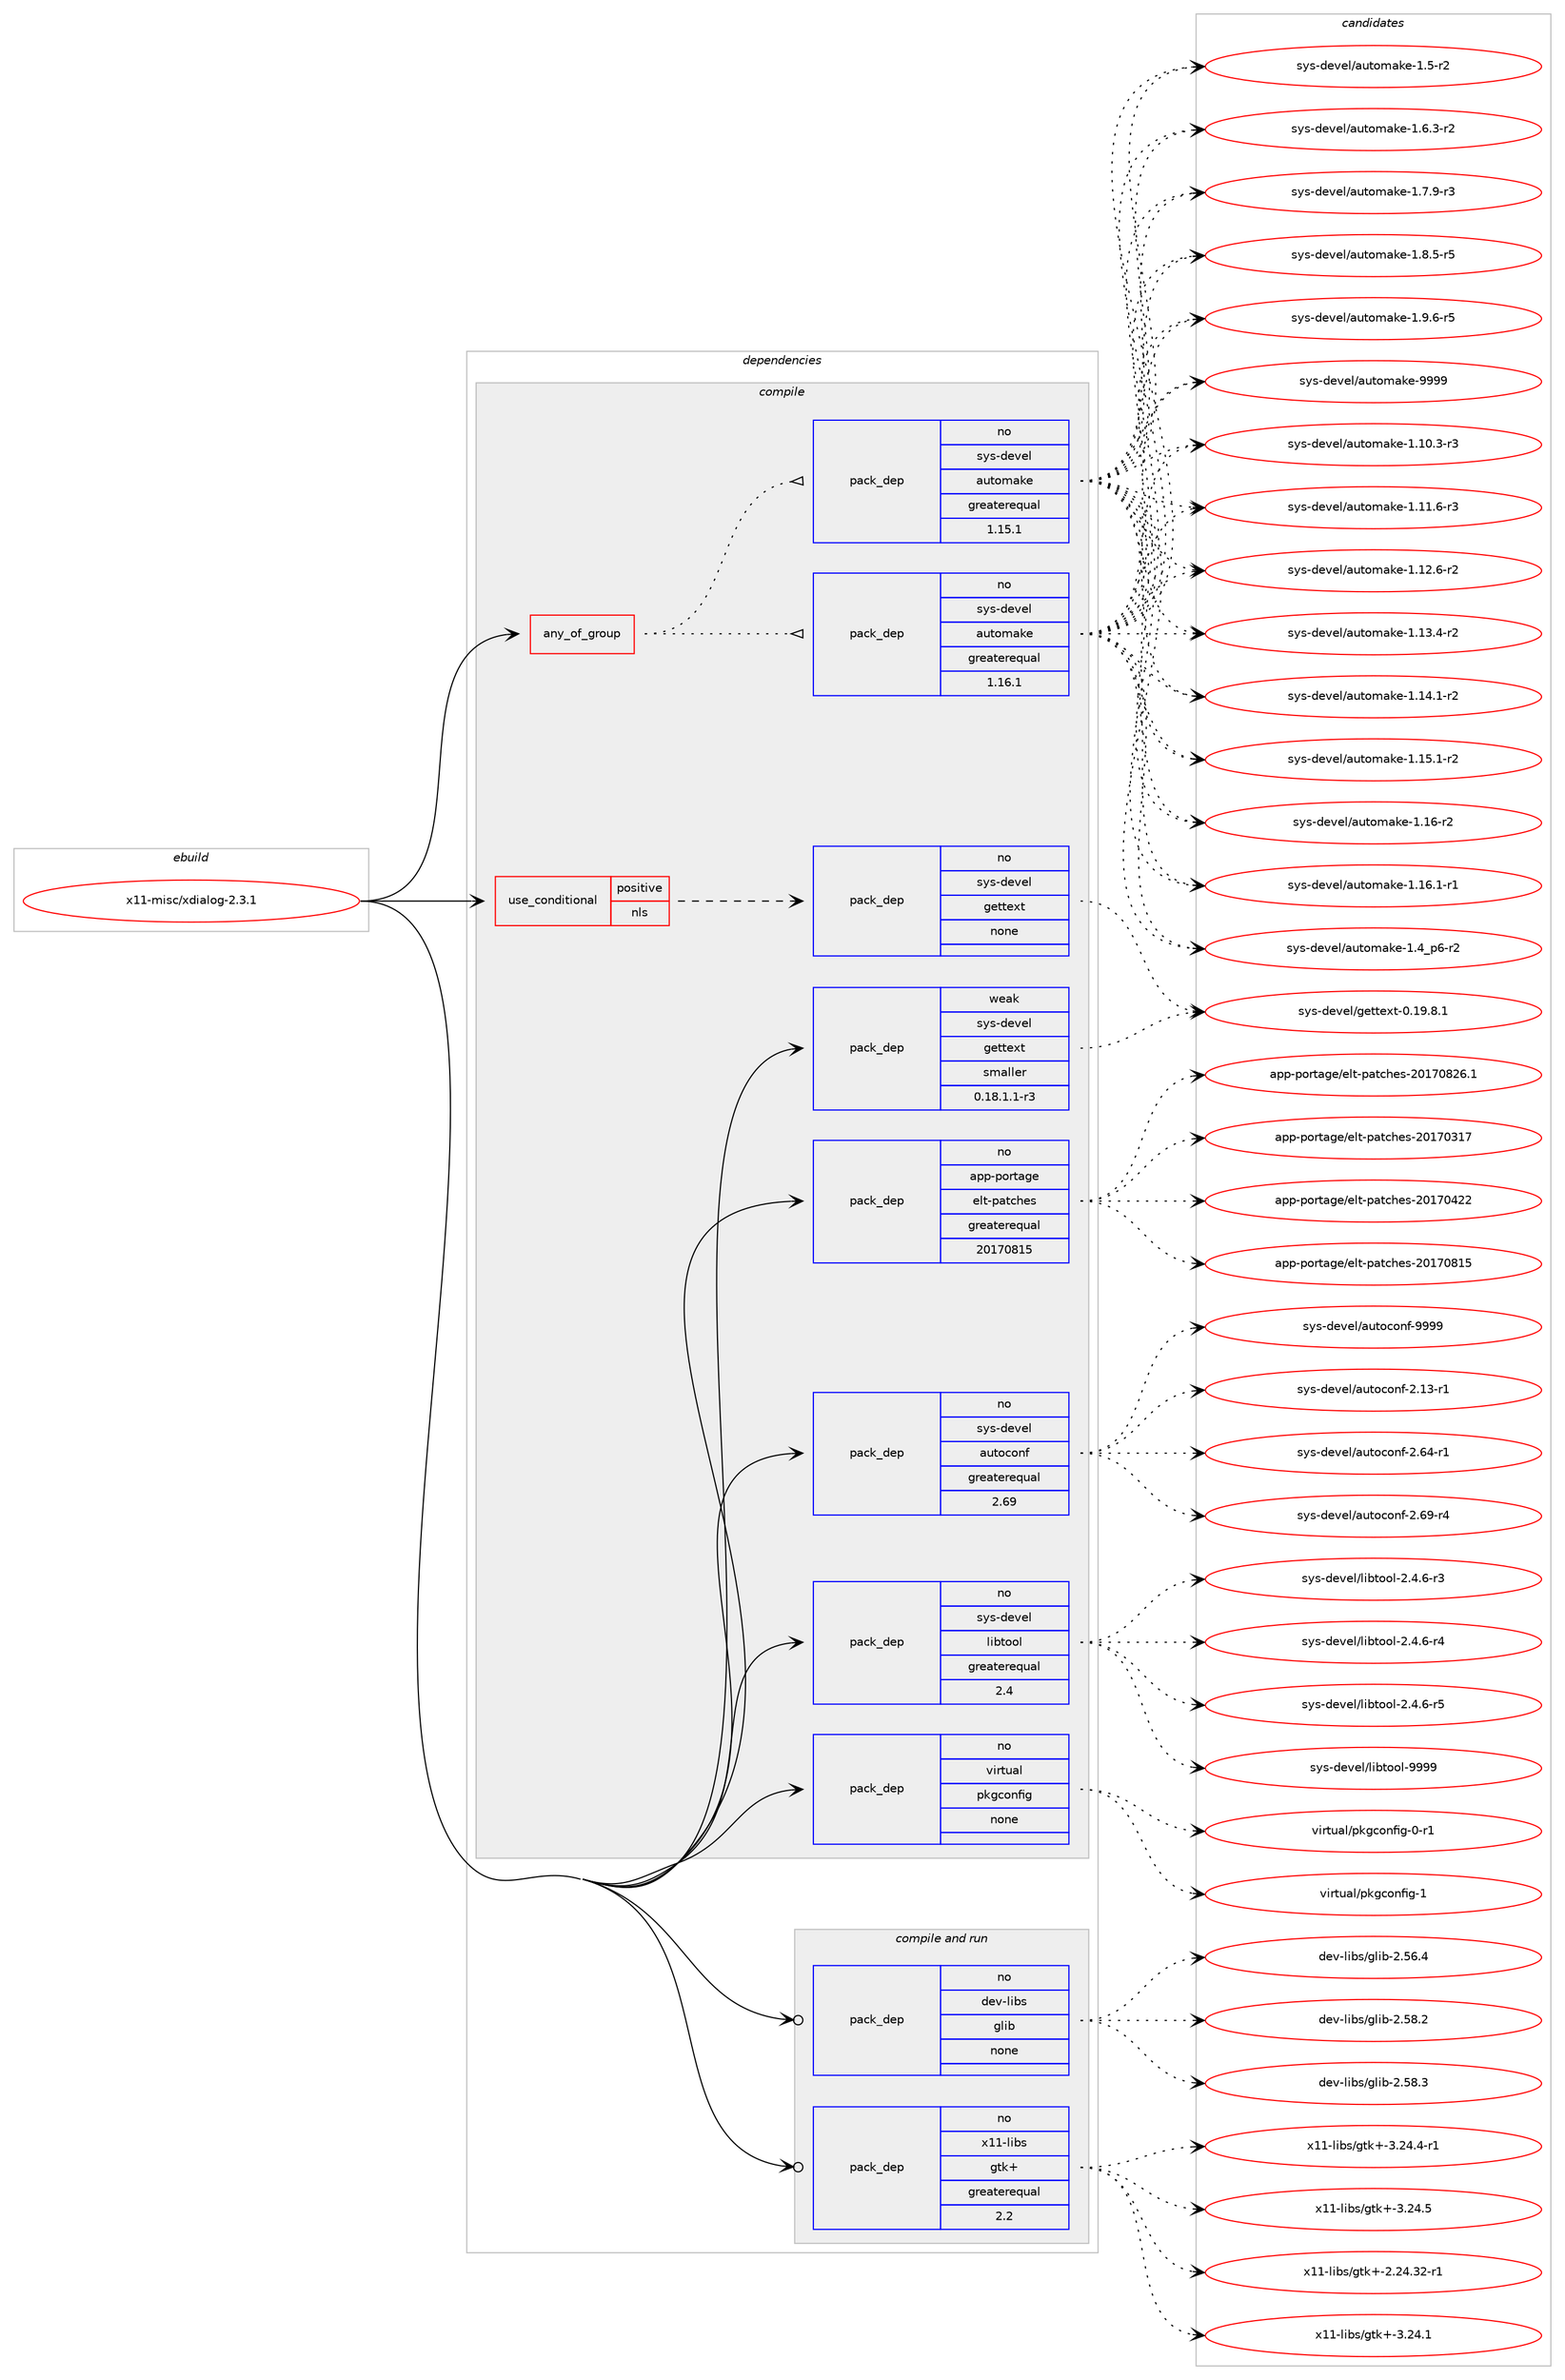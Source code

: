 digraph prolog {

# *************
# Graph options
# *************

newrank=true;
concentrate=true;
compound=true;
graph [rankdir=LR,fontname=Helvetica,fontsize=10,ranksep=1.5];#, ranksep=2.5, nodesep=0.2];
edge  [arrowhead=vee];
node  [fontname=Helvetica,fontsize=10];

# **********
# The ebuild
# **********

subgraph cluster_leftcol {
color=gray;
rank=same;
label=<<i>ebuild</i>>;
id [label="x11-misc/xdialog-2.3.1", color=red, width=4, href="../x11-misc/xdialog-2.3.1.svg"];
}

# ****************
# The dependencies
# ****************

subgraph cluster_midcol {
color=gray;
label=<<i>dependencies</i>>;
subgraph cluster_compile {
fillcolor="#eeeeee";
style=filled;
label=<<i>compile</i>>;
subgraph any28729 {
dependency1765467 [label=<<TABLE BORDER="0" CELLBORDER="1" CELLSPACING="0" CELLPADDING="4"><TR><TD CELLPADDING="10">any_of_group</TD></TR></TABLE>>, shape=none, color=red];subgraph pack1268944 {
dependency1765468 [label=<<TABLE BORDER="0" CELLBORDER="1" CELLSPACING="0" CELLPADDING="4" WIDTH="220"><TR><TD ROWSPAN="6" CELLPADDING="30">pack_dep</TD></TR><TR><TD WIDTH="110">no</TD></TR><TR><TD>sys-devel</TD></TR><TR><TD>automake</TD></TR><TR><TD>greaterequal</TD></TR><TR><TD>1.16.1</TD></TR></TABLE>>, shape=none, color=blue];
}
dependency1765467:e -> dependency1765468:w [weight=20,style="dotted",arrowhead="oinv"];
subgraph pack1268945 {
dependency1765469 [label=<<TABLE BORDER="0" CELLBORDER="1" CELLSPACING="0" CELLPADDING="4" WIDTH="220"><TR><TD ROWSPAN="6" CELLPADDING="30">pack_dep</TD></TR><TR><TD WIDTH="110">no</TD></TR><TR><TD>sys-devel</TD></TR><TR><TD>automake</TD></TR><TR><TD>greaterequal</TD></TR><TR><TD>1.15.1</TD></TR></TABLE>>, shape=none, color=blue];
}
dependency1765467:e -> dependency1765469:w [weight=20,style="dotted",arrowhead="oinv"];
}
id:e -> dependency1765467:w [weight=20,style="solid",arrowhead="vee"];
subgraph cond466786 {
dependency1765470 [label=<<TABLE BORDER="0" CELLBORDER="1" CELLSPACING="0" CELLPADDING="4"><TR><TD ROWSPAN="3" CELLPADDING="10">use_conditional</TD></TR><TR><TD>positive</TD></TR><TR><TD>nls</TD></TR></TABLE>>, shape=none, color=red];
subgraph pack1268946 {
dependency1765471 [label=<<TABLE BORDER="0" CELLBORDER="1" CELLSPACING="0" CELLPADDING="4" WIDTH="220"><TR><TD ROWSPAN="6" CELLPADDING="30">pack_dep</TD></TR><TR><TD WIDTH="110">no</TD></TR><TR><TD>sys-devel</TD></TR><TR><TD>gettext</TD></TR><TR><TD>none</TD></TR><TR><TD></TD></TR></TABLE>>, shape=none, color=blue];
}
dependency1765470:e -> dependency1765471:w [weight=20,style="dashed",arrowhead="vee"];
}
id:e -> dependency1765470:w [weight=20,style="solid",arrowhead="vee"];
subgraph pack1268947 {
dependency1765472 [label=<<TABLE BORDER="0" CELLBORDER="1" CELLSPACING="0" CELLPADDING="4" WIDTH="220"><TR><TD ROWSPAN="6" CELLPADDING="30">pack_dep</TD></TR><TR><TD WIDTH="110">no</TD></TR><TR><TD>app-portage</TD></TR><TR><TD>elt-patches</TD></TR><TR><TD>greaterequal</TD></TR><TR><TD>20170815</TD></TR></TABLE>>, shape=none, color=blue];
}
id:e -> dependency1765472:w [weight=20,style="solid",arrowhead="vee"];
subgraph pack1268948 {
dependency1765473 [label=<<TABLE BORDER="0" CELLBORDER="1" CELLSPACING="0" CELLPADDING="4" WIDTH="220"><TR><TD ROWSPAN="6" CELLPADDING="30">pack_dep</TD></TR><TR><TD WIDTH="110">no</TD></TR><TR><TD>sys-devel</TD></TR><TR><TD>autoconf</TD></TR><TR><TD>greaterequal</TD></TR><TR><TD>2.69</TD></TR></TABLE>>, shape=none, color=blue];
}
id:e -> dependency1765473:w [weight=20,style="solid",arrowhead="vee"];
subgraph pack1268949 {
dependency1765474 [label=<<TABLE BORDER="0" CELLBORDER="1" CELLSPACING="0" CELLPADDING="4" WIDTH="220"><TR><TD ROWSPAN="6" CELLPADDING="30">pack_dep</TD></TR><TR><TD WIDTH="110">no</TD></TR><TR><TD>sys-devel</TD></TR><TR><TD>libtool</TD></TR><TR><TD>greaterequal</TD></TR><TR><TD>2.4</TD></TR></TABLE>>, shape=none, color=blue];
}
id:e -> dependency1765474:w [weight=20,style="solid",arrowhead="vee"];
subgraph pack1268950 {
dependency1765475 [label=<<TABLE BORDER="0" CELLBORDER="1" CELLSPACING="0" CELLPADDING="4" WIDTH="220"><TR><TD ROWSPAN="6" CELLPADDING="30">pack_dep</TD></TR><TR><TD WIDTH="110">no</TD></TR><TR><TD>virtual</TD></TR><TR><TD>pkgconfig</TD></TR><TR><TD>none</TD></TR><TR><TD></TD></TR></TABLE>>, shape=none, color=blue];
}
id:e -> dependency1765475:w [weight=20,style="solid",arrowhead="vee"];
subgraph pack1268951 {
dependency1765476 [label=<<TABLE BORDER="0" CELLBORDER="1" CELLSPACING="0" CELLPADDING="4" WIDTH="220"><TR><TD ROWSPAN="6" CELLPADDING="30">pack_dep</TD></TR><TR><TD WIDTH="110">weak</TD></TR><TR><TD>sys-devel</TD></TR><TR><TD>gettext</TD></TR><TR><TD>smaller</TD></TR><TR><TD>0.18.1.1-r3</TD></TR></TABLE>>, shape=none, color=blue];
}
id:e -> dependency1765476:w [weight=20,style="solid",arrowhead="vee"];
}
subgraph cluster_compileandrun {
fillcolor="#eeeeee";
style=filled;
label=<<i>compile and run</i>>;
subgraph pack1268952 {
dependency1765477 [label=<<TABLE BORDER="0" CELLBORDER="1" CELLSPACING="0" CELLPADDING="4" WIDTH="220"><TR><TD ROWSPAN="6" CELLPADDING="30">pack_dep</TD></TR><TR><TD WIDTH="110">no</TD></TR><TR><TD>dev-libs</TD></TR><TR><TD>glib</TD></TR><TR><TD>none</TD></TR><TR><TD></TD></TR></TABLE>>, shape=none, color=blue];
}
id:e -> dependency1765477:w [weight=20,style="solid",arrowhead="odotvee"];
subgraph pack1268953 {
dependency1765478 [label=<<TABLE BORDER="0" CELLBORDER="1" CELLSPACING="0" CELLPADDING="4" WIDTH="220"><TR><TD ROWSPAN="6" CELLPADDING="30">pack_dep</TD></TR><TR><TD WIDTH="110">no</TD></TR><TR><TD>x11-libs</TD></TR><TR><TD>gtk+</TD></TR><TR><TD>greaterequal</TD></TR><TR><TD>2.2</TD></TR></TABLE>>, shape=none, color=blue];
}
id:e -> dependency1765478:w [weight=20,style="solid",arrowhead="odotvee"];
}
subgraph cluster_run {
fillcolor="#eeeeee";
style=filled;
label=<<i>run</i>>;
}
}

# **************
# The candidates
# **************

subgraph cluster_choices {
rank=same;
color=gray;
label=<<i>candidates</i>>;

subgraph choice1268944 {
color=black;
nodesep=1;
choice11512111545100101118101108479711711611110997107101454946494846514511451 [label="sys-devel/automake-1.10.3-r3", color=red, width=4,href="../sys-devel/automake-1.10.3-r3.svg"];
choice11512111545100101118101108479711711611110997107101454946494946544511451 [label="sys-devel/automake-1.11.6-r3", color=red, width=4,href="../sys-devel/automake-1.11.6-r3.svg"];
choice11512111545100101118101108479711711611110997107101454946495046544511450 [label="sys-devel/automake-1.12.6-r2", color=red, width=4,href="../sys-devel/automake-1.12.6-r2.svg"];
choice11512111545100101118101108479711711611110997107101454946495146524511450 [label="sys-devel/automake-1.13.4-r2", color=red, width=4,href="../sys-devel/automake-1.13.4-r2.svg"];
choice11512111545100101118101108479711711611110997107101454946495246494511450 [label="sys-devel/automake-1.14.1-r2", color=red, width=4,href="../sys-devel/automake-1.14.1-r2.svg"];
choice11512111545100101118101108479711711611110997107101454946495346494511450 [label="sys-devel/automake-1.15.1-r2", color=red, width=4,href="../sys-devel/automake-1.15.1-r2.svg"];
choice1151211154510010111810110847971171161111099710710145494649544511450 [label="sys-devel/automake-1.16-r2", color=red, width=4,href="../sys-devel/automake-1.16-r2.svg"];
choice11512111545100101118101108479711711611110997107101454946495446494511449 [label="sys-devel/automake-1.16.1-r1", color=red, width=4,href="../sys-devel/automake-1.16.1-r1.svg"];
choice115121115451001011181011084797117116111109971071014549465295112544511450 [label="sys-devel/automake-1.4_p6-r2", color=red, width=4,href="../sys-devel/automake-1.4_p6-r2.svg"];
choice11512111545100101118101108479711711611110997107101454946534511450 [label="sys-devel/automake-1.5-r2", color=red, width=4,href="../sys-devel/automake-1.5-r2.svg"];
choice115121115451001011181011084797117116111109971071014549465446514511450 [label="sys-devel/automake-1.6.3-r2", color=red, width=4,href="../sys-devel/automake-1.6.3-r2.svg"];
choice115121115451001011181011084797117116111109971071014549465546574511451 [label="sys-devel/automake-1.7.9-r3", color=red, width=4,href="../sys-devel/automake-1.7.9-r3.svg"];
choice115121115451001011181011084797117116111109971071014549465646534511453 [label="sys-devel/automake-1.8.5-r5", color=red, width=4,href="../sys-devel/automake-1.8.5-r5.svg"];
choice115121115451001011181011084797117116111109971071014549465746544511453 [label="sys-devel/automake-1.9.6-r5", color=red, width=4,href="../sys-devel/automake-1.9.6-r5.svg"];
choice115121115451001011181011084797117116111109971071014557575757 [label="sys-devel/automake-9999", color=red, width=4,href="../sys-devel/automake-9999.svg"];
dependency1765468:e -> choice11512111545100101118101108479711711611110997107101454946494846514511451:w [style=dotted,weight="100"];
dependency1765468:e -> choice11512111545100101118101108479711711611110997107101454946494946544511451:w [style=dotted,weight="100"];
dependency1765468:e -> choice11512111545100101118101108479711711611110997107101454946495046544511450:w [style=dotted,weight="100"];
dependency1765468:e -> choice11512111545100101118101108479711711611110997107101454946495146524511450:w [style=dotted,weight="100"];
dependency1765468:e -> choice11512111545100101118101108479711711611110997107101454946495246494511450:w [style=dotted,weight="100"];
dependency1765468:e -> choice11512111545100101118101108479711711611110997107101454946495346494511450:w [style=dotted,weight="100"];
dependency1765468:e -> choice1151211154510010111810110847971171161111099710710145494649544511450:w [style=dotted,weight="100"];
dependency1765468:e -> choice11512111545100101118101108479711711611110997107101454946495446494511449:w [style=dotted,weight="100"];
dependency1765468:e -> choice115121115451001011181011084797117116111109971071014549465295112544511450:w [style=dotted,weight="100"];
dependency1765468:e -> choice11512111545100101118101108479711711611110997107101454946534511450:w [style=dotted,weight="100"];
dependency1765468:e -> choice115121115451001011181011084797117116111109971071014549465446514511450:w [style=dotted,weight="100"];
dependency1765468:e -> choice115121115451001011181011084797117116111109971071014549465546574511451:w [style=dotted,weight="100"];
dependency1765468:e -> choice115121115451001011181011084797117116111109971071014549465646534511453:w [style=dotted,weight="100"];
dependency1765468:e -> choice115121115451001011181011084797117116111109971071014549465746544511453:w [style=dotted,weight="100"];
dependency1765468:e -> choice115121115451001011181011084797117116111109971071014557575757:w [style=dotted,weight="100"];
}
subgraph choice1268945 {
color=black;
nodesep=1;
choice11512111545100101118101108479711711611110997107101454946494846514511451 [label="sys-devel/automake-1.10.3-r3", color=red, width=4,href="../sys-devel/automake-1.10.3-r3.svg"];
choice11512111545100101118101108479711711611110997107101454946494946544511451 [label="sys-devel/automake-1.11.6-r3", color=red, width=4,href="../sys-devel/automake-1.11.6-r3.svg"];
choice11512111545100101118101108479711711611110997107101454946495046544511450 [label="sys-devel/automake-1.12.6-r2", color=red, width=4,href="../sys-devel/automake-1.12.6-r2.svg"];
choice11512111545100101118101108479711711611110997107101454946495146524511450 [label="sys-devel/automake-1.13.4-r2", color=red, width=4,href="../sys-devel/automake-1.13.4-r2.svg"];
choice11512111545100101118101108479711711611110997107101454946495246494511450 [label="sys-devel/automake-1.14.1-r2", color=red, width=4,href="../sys-devel/automake-1.14.1-r2.svg"];
choice11512111545100101118101108479711711611110997107101454946495346494511450 [label="sys-devel/automake-1.15.1-r2", color=red, width=4,href="../sys-devel/automake-1.15.1-r2.svg"];
choice1151211154510010111810110847971171161111099710710145494649544511450 [label="sys-devel/automake-1.16-r2", color=red, width=4,href="../sys-devel/automake-1.16-r2.svg"];
choice11512111545100101118101108479711711611110997107101454946495446494511449 [label="sys-devel/automake-1.16.1-r1", color=red, width=4,href="../sys-devel/automake-1.16.1-r1.svg"];
choice115121115451001011181011084797117116111109971071014549465295112544511450 [label="sys-devel/automake-1.4_p6-r2", color=red, width=4,href="../sys-devel/automake-1.4_p6-r2.svg"];
choice11512111545100101118101108479711711611110997107101454946534511450 [label="sys-devel/automake-1.5-r2", color=red, width=4,href="../sys-devel/automake-1.5-r2.svg"];
choice115121115451001011181011084797117116111109971071014549465446514511450 [label="sys-devel/automake-1.6.3-r2", color=red, width=4,href="../sys-devel/automake-1.6.3-r2.svg"];
choice115121115451001011181011084797117116111109971071014549465546574511451 [label="sys-devel/automake-1.7.9-r3", color=red, width=4,href="../sys-devel/automake-1.7.9-r3.svg"];
choice115121115451001011181011084797117116111109971071014549465646534511453 [label="sys-devel/automake-1.8.5-r5", color=red, width=4,href="../sys-devel/automake-1.8.5-r5.svg"];
choice115121115451001011181011084797117116111109971071014549465746544511453 [label="sys-devel/automake-1.9.6-r5", color=red, width=4,href="../sys-devel/automake-1.9.6-r5.svg"];
choice115121115451001011181011084797117116111109971071014557575757 [label="sys-devel/automake-9999", color=red, width=4,href="../sys-devel/automake-9999.svg"];
dependency1765469:e -> choice11512111545100101118101108479711711611110997107101454946494846514511451:w [style=dotted,weight="100"];
dependency1765469:e -> choice11512111545100101118101108479711711611110997107101454946494946544511451:w [style=dotted,weight="100"];
dependency1765469:e -> choice11512111545100101118101108479711711611110997107101454946495046544511450:w [style=dotted,weight="100"];
dependency1765469:e -> choice11512111545100101118101108479711711611110997107101454946495146524511450:w [style=dotted,weight="100"];
dependency1765469:e -> choice11512111545100101118101108479711711611110997107101454946495246494511450:w [style=dotted,weight="100"];
dependency1765469:e -> choice11512111545100101118101108479711711611110997107101454946495346494511450:w [style=dotted,weight="100"];
dependency1765469:e -> choice1151211154510010111810110847971171161111099710710145494649544511450:w [style=dotted,weight="100"];
dependency1765469:e -> choice11512111545100101118101108479711711611110997107101454946495446494511449:w [style=dotted,weight="100"];
dependency1765469:e -> choice115121115451001011181011084797117116111109971071014549465295112544511450:w [style=dotted,weight="100"];
dependency1765469:e -> choice11512111545100101118101108479711711611110997107101454946534511450:w [style=dotted,weight="100"];
dependency1765469:e -> choice115121115451001011181011084797117116111109971071014549465446514511450:w [style=dotted,weight="100"];
dependency1765469:e -> choice115121115451001011181011084797117116111109971071014549465546574511451:w [style=dotted,weight="100"];
dependency1765469:e -> choice115121115451001011181011084797117116111109971071014549465646534511453:w [style=dotted,weight="100"];
dependency1765469:e -> choice115121115451001011181011084797117116111109971071014549465746544511453:w [style=dotted,weight="100"];
dependency1765469:e -> choice115121115451001011181011084797117116111109971071014557575757:w [style=dotted,weight="100"];
}
subgraph choice1268946 {
color=black;
nodesep=1;
choice1151211154510010111810110847103101116116101120116454846495746564649 [label="sys-devel/gettext-0.19.8.1", color=red, width=4,href="../sys-devel/gettext-0.19.8.1.svg"];
dependency1765471:e -> choice1151211154510010111810110847103101116116101120116454846495746564649:w [style=dotted,weight="100"];
}
subgraph choice1268947 {
color=black;
nodesep=1;
choice97112112451121111141169710310147101108116451129711699104101115455048495548514955 [label="app-portage/elt-patches-20170317", color=red, width=4,href="../app-portage/elt-patches-20170317.svg"];
choice97112112451121111141169710310147101108116451129711699104101115455048495548525050 [label="app-portage/elt-patches-20170422", color=red, width=4,href="../app-portage/elt-patches-20170422.svg"];
choice97112112451121111141169710310147101108116451129711699104101115455048495548564953 [label="app-portage/elt-patches-20170815", color=red, width=4,href="../app-portage/elt-patches-20170815.svg"];
choice971121124511211111411697103101471011081164511297116991041011154550484955485650544649 [label="app-portage/elt-patches-20170826.1", color=red, width=4,href="../app-portage/elt-patches-20170826.1.svg"];
dependency1765472:e -> choice97112112451121111141169710310147101108116451129711699104101115455048495548514955:w [style=dotted,weight="100"];
dependency1765472:e -> choice97112112451121111141169710310147101108116451129711699104101115455048495548525050:w [style=dotted,weight="100"];
dependency1765472:e -> choice97112112451121111141169710310147101108116451129711699104101115455048495548564953:w [style=dotted,weight="100"];
dependency1765472:e -> choice971121124511211111411697103101471011081164511297116991041011154550484955485650544649:w [style=dotted,weight="100"];
}
subgraph choice1268948 {
color=black;
nodesep=1;
choice1151211154510010111810110847971171161119911111010245504649514511449 [label="sys-devel/autoconf-2.13-r1", color=red, width=4,href="../sys-devel/autoconf-2.13-r1.svg"];
choice1151211154510010111810110847971171161119911111010245504654524511449 [label="sys-devel/autoconf-2.64-r1", color=red, width=4,href="../sys-devel/autoconf-2.64-r1.svg"];
choice1151211154510010111810110847971171161119911111010245504654574511452 [label="sys-devel/autoconf-2.69-r4", color=red, width=4,href="../sys-devel/autoconf-2.69-r4.svg"];
choice115121115451001011181011084797117116111991111101024557575757 [label="sys-devel/autoconf-9999", color=red, width=4,href="../sys-devel/autoconf-9999.svg"];
dependency1765473:e -> choice1151211154510010111810110847971171161119911111010245504649514511449:w [style=dotted,weight="100"];
dependency1765473:e -> choice1151211154510010111810110847971171161119911111010245504654524511449:w [style=dotted,weight="100"];
dependency1765473:e -> choice1151211154510010111810110847971171161119911111010245504654574511452:w [style=dotted,weight="100"];
dependency1765473:e -> choice115121115451001011181011084797117116111991111101024557575757:w [style=dotted,weight="100"];
}
subgraph choice1268949 {
color=black;
nodesep=1;
choice1151211154510010111810110847108105981161111111084550465246544511451 [label="sys-devel/libtool-2.4.6-r3", color=red, width=4,href="../sys-devel/libtool-2.4.6-r3.svg"];
choice1151211154510010111810110847108105981161111111084550465246544511452 [label="sys-devel/libtool-2.4.6-r4", color=red, width=4,href="../sys-devel/libtool-2.4.6-r4.svg"];
choice1151211154510010111810110847108105981161111111084550465246544511453 [label="sys-devel/libtool-2.4.6-r5", color=red, width=4,href="../sys-devel/libtool-2.4.6-r5.svg"];
choice1151211154510010111810110847108105981161111111084557575757 [label="sys-devel/libtool-9999", color=red, width=4,href="../sys-devel/libtool-9999.svg"];
dependency1765474:e -> choice1151211154510010111810110847108105981161111111084550465246544511451:w [style=dotted,weight="100"];
dependency1765474:e -> choice1151211154510010111810110847108105981161111111084550465246544511452:w [style=dotted,weight="100"];
dependency1765474:e -> choice1151211154510010111810110847108105981161111111084550465246544511453:w [style=dotted,weight="100"];
dependency1765474:e -> choice1151211154510010111810110847108105981161111111084557575757:w [style=dotted,weight="100"];
}
subgraph choice1268950 {
color=black;
nodesep=1;
choice11810511411611797108471121071039911111010210510345484511449 [label="virtual/pkgconfig-0-r1", color=red, width=4,href="../virtual/pkgconfig-0-r1.svg"];
choice1181051141161179710847112107103991111101021051034549 [label="virtual/pkgconfig-1", color=red, width=4,href="../virtual/pkgconfig-1.svg"];
dependency1765475:e -> choice11810511411611797108471121071039911111010210510345484511449:w [style=dotted,weight="100"];
dependency1765475:e -> choice1181051141161179710847112107103991111101021051034549:w [style=dotted,weight="100"];
}
subgraph choice1268951 {
color=black;
nodesep=1;
choice1151211154510010111810110847103101116116101120116454846495746564649 [label="sys-devel/gettext-0.19.8.1", color=red, width=4,href="../sys-devel/gettext-0.19.8.1.svg"];
dependency1765476:e -> choice1151211154510010111810110847103101116116101120116454846495746564649:w [style=dotted,weight="100"];
}
subgraph choice1268952 {
color=black;
nodesep=1;
choice1001011184510810598115471031081059845504653544652 [label="dev-libs/glib-2.56.4", color=red, width=4,href="../dev-libs/glib-2.56.4.svg"];
choice1001011184510810598115471031081059845504653564650 [label="dev-libs/glib-2.58.2", color=red, width=4,href="../dev-libs/glib-2.58.2.svg"];
choice1001011184510810598115471031081059845504653564651 [label="dev-libs/glib-2.58.3", color=red, width=4,href="../dev-libs/glib-2.58.3.svg"];
dependency1765477:e -> choice1001011184510810598115471031081059845504653544652:w [style=dotted,weight="100"];
dependency1765477:e -> choice1001011184510810598115471031081059845504653564650:w [style=dotted,weight="100"];
dependency1765477:e -> choice1001011184510810598115471031081059845504653564651:w [style=dotted,weight="100"];
}
subgraph choice1268953 {
color=black;
nodesep=1;
choice12049494510810598115471031161074345504650524651504511449 [label="x11-libs/gtk+-2.24.32-r1", color=red, width=4,href="../x11-libs/gtk+-2.24.32-r1.svg"];
choice12049494510810598115471031161074345514650524649 [label="x11-libs/gtk+-3.24.1", color=red, width=4,href="../x11-libs/gtk+-3.24.1.svg"];
choice120494945108105981154710311610743455146505246524511449 [label="x11-libs/gtk+-3.24.4-r1", color=red, width=4,href="../x11-libs/gtk+-3.24.4-r1.svg"];
choice12049494510810598115471031161074345514650524653 [label="x11-libs/gtk+-3.24.5", color=red, width=4,href="../x11-libs/gtk+-3.24.5.svg"];
dependency1765478:e -> choice12049494510810598115471031161074345504650524651504511449:w [style=dotted,weight="100"];
dependency1765478:e -> choice12049494510810598115471031161074345514650524649:w [style=dotted,weight="100"];
dependency1765478:e -> choice120494945108105981154710311610743455146505246524511449:w [style=dotted,weight="100"];
dependency1765478:e -> choice12049494510810598115471031161074345514650524653:w [style=dotted,weight="100"];
}
}

}
